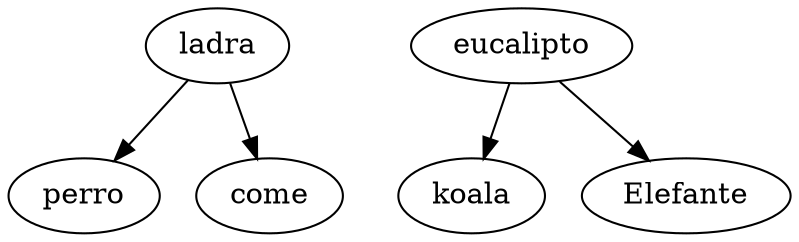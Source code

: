 digraph G{
ladra;
ladra->perro;
ladra->come eucalipto;
come eucalipto->koala;
come eucalipto->Elefante;

}

